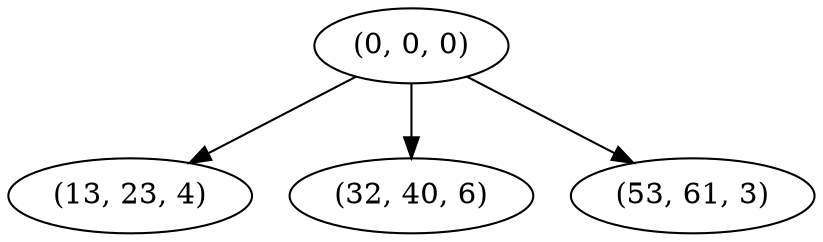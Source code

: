 digraph tree {
    "(0, 0, 0)";
    "(13, 23, 4)";
    "(32, 40, 6)";
    "(53, 61, 3)";
    "(0, 0, 0)" -> "(13, 23, 4)";
    "(0, 0, 0)" -> "(32, 40, 6)";
    "(0, 0, 0)" -> "(53, 61, 3)";
}
